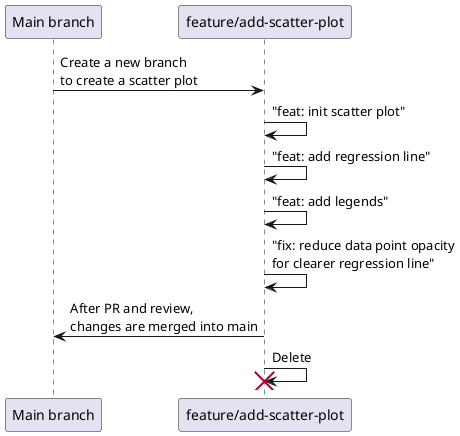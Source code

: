 @startuml commits

"Main branch" -> "feature/add-scatter-plot": Create a new branch\nto create a scatter plot
"feature/add-scatter-plot" -> "feature/add-scatter-plot": "feat: init scatter plot"
"feature/add-scatter-plot" -> "feature/add-scatter-plot": "feat: add regression line"
"feature/add-scatter-plot" -> "feature/add-scatter-plot": "feat: add legends"
"feature/add-scatter-plot" -> "feature/add-scatter-plot": "fix: reduce data point opacity\nfor clearer regression line"
"feature/add-scatter-plot" -> "Main branch": After PR and review,\nchanges are merged into main
"feature/add-scatter-plot" -> "feature/add-scatter-plot" !! : Delete

@enduml 
